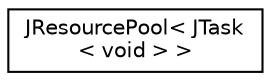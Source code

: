 digraph "Graphical Class Hierarchy"
{
  edge [fontname="Helvetica",fontsize="10",labelfontname="Helvetica",labelfontsize="10"];
  node [fontname="Helvetica",fontsize="10",shape=record];
  rankdir="LR";
  Node1 [label="JResourcePool\< JTask\l\< void \> \>",height=0.2,width=0.4,color="black", fillcolor="white", style="filled",URL="$class_j_resource_pool.html"];
}
